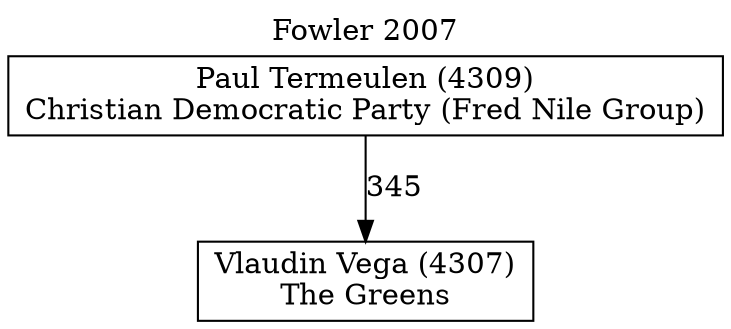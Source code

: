 // House preference flow
digraph "Vlaudin Vega (4307)_Fowler_2007" {
	graph [label="Fowler 2007" labelloc=t mclimit=10]
	node [shape=box]
	"Paul Termeulen (4309)" [label="Paul Termeulen (4309)
Christian Democratic Party (Fred Nile Group)"]
	"Vlaudin Vega (4307)" [label="Vlaudin Vega (4307)
The Greens"]
	"Paul Termeulen (4309)" -> "Vlaudin Vega (4307)" [label=345]
}
